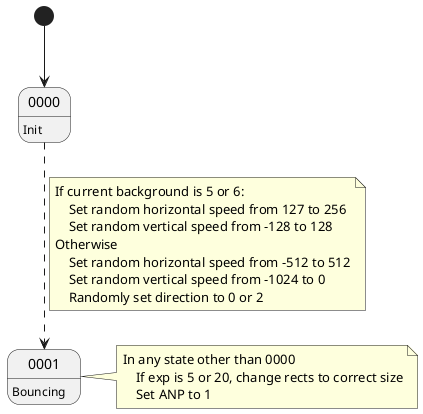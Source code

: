 @startuml Npc 1 - Experience

[*] --> 0000

0000 : Init
0000 -[dashed]-> 0001
note on link
If current background is 5 or 6:
    Set random horizontal speed from 127 to 256
    Set random vertical speed from -128 to 128
Otherwise
    Set random horizontal speed from -512 to 512
    Set random vertical speed from -1024 to 0
    Randomly set direction to 0 or 2
end note

0001 : Bouncing
note right of 0001
In any state other than 0000
    If exp is 5 or 20, change rects to correct size
    Set ANP to 1
end note

@enduml
